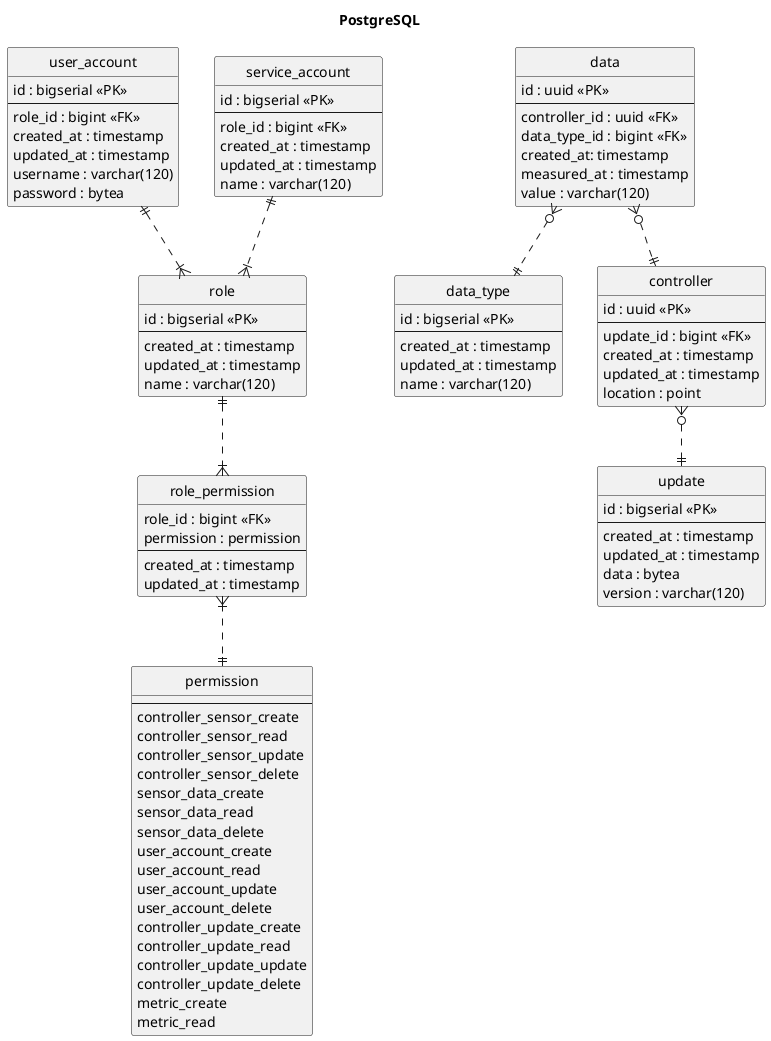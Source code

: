 @startuml PostgreSQL
title PostgreSQL
hide circle

entity user_account {
    id : bigserial <<PK>>
    --
    role_id : bigint <<FK>>
    created_at : timestamp
    updated_at : timestamp
    username : varchar(120)
    password : bytea
}

entity service_account {
    id : bigserial <<PK>>
    --
    role_id : bigint <<FK>>
    created_at : timestamp
    updated_at : timestamp
    name : varchar(120)
}

entity role {
    id : bigserial <<PK>>
    --
    created_at : timestamp
    updated_at : timestamp
    name : varchar(120)
}

entity role_permission {
    role_id : bigint <<FK>>
    permission : permission
    --
    created_at : timestamp
    updated_at : timestamp
}

enum permission {
    --
    controller_sensor_create
    controller_sensor_read
    controller_sensor_update
    controller_sensor_delete
    sensor_data_create
    sensor_data_read
    sensor_data_delete
    user_account_create
    user_account_read
    user_account_update
    user_account_delete
    controller_update_create
    controller_update_read
    controller_update_update
    controller_update_delete
    metric_create
    metric_read
}

entity data {
    id : uuid <<PK>>
    --
    controller_id : uuid <<FK>>
    data_type_id : bigint <<FK>>
    created_at: timestamp
    measured_at : timestamp
    value : varchar(120)
}

entity data_type {
    id : bigserial <<PK>>
    --
    created_at : timestamp
    updated_at : timestamp
    name : varchar(120)
}

entity controller {
    id : uuid <<PK>>
    --
    update_id : bigint <<FK>>
    created_at : timestamp
    updated_at : timestamp
    location : point
}

entity update {
    id : bigserial <<PK>>
    --
    created_at : timestamp
    updated_at : timestamp
    data : bytea
    version : varchar(120)
}

user_account ||..|{ role
service_account ||..|{ role
role ||..|{ role_permission
role_permission }|..|| permission
data }o..|| data_type
data }o..|| controller
controller }o..|| update

@enduml
